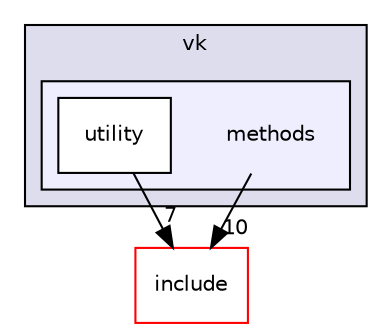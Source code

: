 digraph "methods" {
  compound=true
  node [ fontsize="10", fontname="Helvetica"];
  edge [ labelfontsize="10", labelfontname="Helvetica"];
  subgraph clusterdir_34132a22d9969f1967496e9ca1a331bb {
    graph [ bgcolor="#ddddee", pencolor="black", label="vk" fontname="Helvetica", fontsize="10", URL="dir_34132a22d9969f1967496e9ca1a331bb.html"]
  subgraph clusterdir_118456da122f8ae6f8b9f1b4a4e1569e {
    graph [ bgcolor="#eeeeff", pencolor="black", label="" URL="dir_118456da122f8ae6f8b9f1b4a4e1569e.html"];
    dir_118456da122f8ae6f8b9f1b4a4e1569e [shape=plaintext label="methods"];
  dir_758cf43ef0bcd327315bd8acee96a767 [shape=box label="utility" fillcolor="white" style="filled" URL="dir_758cf43ef0bcd327315bd8acee96a767.html"];
  }
  }
  dir_9986c02ba0b5b8de78617cb7a0436aeb [shape=box label="include" fillcolor="white" style="filled" color="red" URL="dir_9986c02ba0b5b8de78617cb7a0436aeb.html"];
  dir_758cf43ef0bcd327315bd8acee96a767->dir_9986c02ba0b5b8de78617cb7a0436aeb [headlabel="7", labeldistance=1.5 headhref="dir_000017_000001.html"];
  dir_118456da122f8ae6f8b9f1b4a4e1569e->dir_9986c02ba0b5b8de78617cb7a0436aeb [headlabel="10", labeldistance=1.5 headhref="dir_000010_000001.html"];
}
